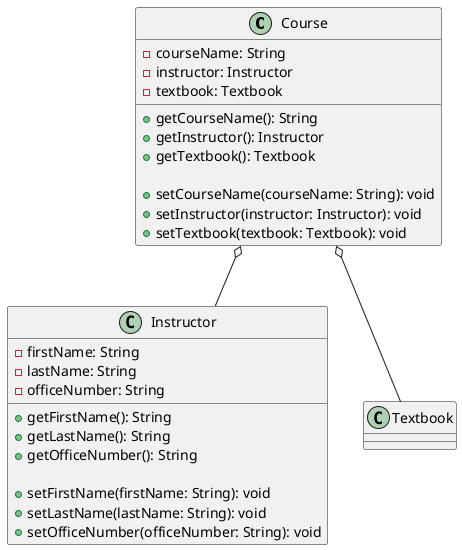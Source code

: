 @startuml
'https://plantuml.com/class-diagram

Course o-- Instructor
Course o-- Textbook

class Course{
    -courseName: String
    -instructor: Instructor
    -textbook: Textbook

    +getCourseName(): String
    +getInstructor(): Instructor
    +getTextbook(): Textbook

    +setCourseName(courseName: String): void
    +setInstructor(instructor: Instructor): void
    +setTextbook(textbook: Textbook): void
}

class Instructor{
    -firstName: String
    -lastName: String
    -officeNumber: String

    +getFirstName(): String
    +getLastName(): String
    +getOfficeNumber(): String

    +setFirstName(firstName: String): void
    +setLastName(lastName: String): void
    +setOfficeNumber(officeNumber: String): void
}

class Textbook{

}
@enduml
